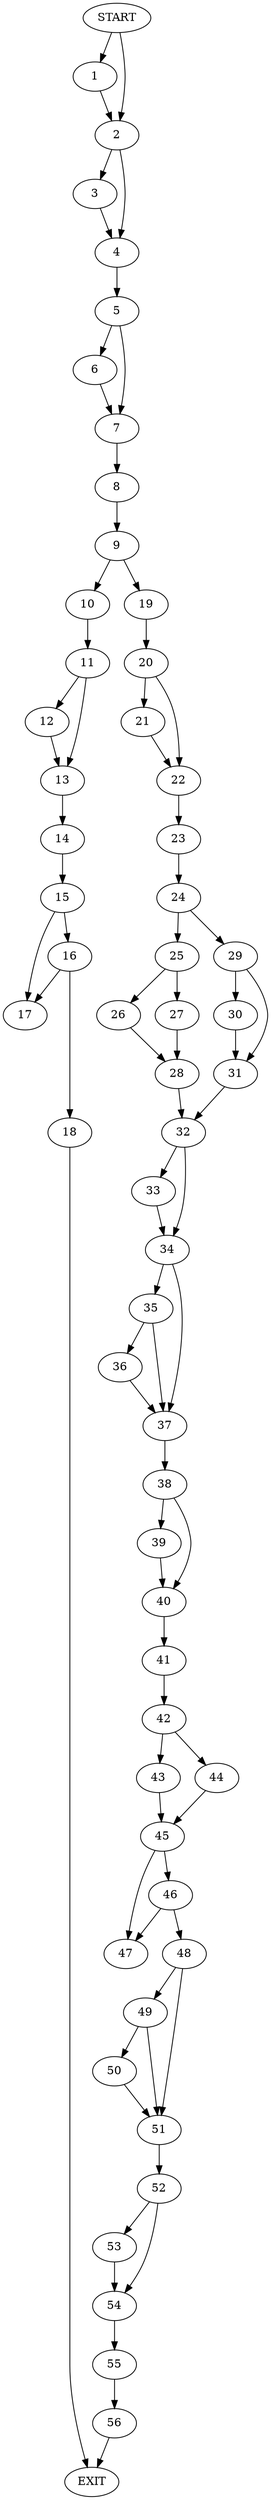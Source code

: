 digraph { 
0 [label="START"];
1;
2;
3;
4;
5;
6;
7;
8;
9;
10;
11;
12;
13;
14;
15;
16;
17;
18;
19;
20;
21;
22;
23;
24;
25;
26;
27;
28;
29;
30;
31;
32;
33;
34;
35;
36;
37;
38;
39;
40;
41;
42;
43;
44;
45;
46;
47;
48;
49;
50;
51;
52;
53;
54;
55;
56;
57[label="EXIT"];
0 -> 1;
0 -> 2;
1 -> 2;
2 -> 3;
2 -> 4;
3 -> 4;
4 -> 5;
5 -> 6;
5 -> 7;
6 -> 7;
7 -> 8;
8 -> 9;
9 -> 10;
9 -> 19;
10 -> 11;
11 -> 12;
11 -> 13;
12 -> 13;
13 -> 14;
14 -> 15;
15 -> 17;
15 -> 16;
16 -> 17;
16 -> 18;
18 -> 57;
19 -> 20;
20 -> 21;
20 -> 22;
21 -> 22;
22 -> 23;
23 -> 24;
24 -> 25;
24 -> 29;
25 -> 26;
25 -> 27;
26 -> 28;
27 -> 28;
28 -> 32;
29 -> 30;
29 -> 31;
30 -> 31;
31 -> 32;
32 -> 33;
32 -> 34;
33 -> 34;
34 -> 35;
34 -> 37;
35 -> 36;
35 -> 37;
36 -> 37;
37 -> 38;
38 -> 39;
38 -> 40;
39 -> 40;
40 -> 41;
41 -> 42;
42 -> 43;
42 -> 44;
43 -> 45;
44 -> 45;
45 -> 47;
45 -> 46;
46 -> 47;
46 -> 48;
48 -> 49;
48 -> 51;
49 -> 50;
49 -> 51;
50 -> 51;
51 -> 52;
52 -> 53;
52 -> 54;
53 -> 54;
54 -> 55;
55 -> 56;
56 -> 57;
}